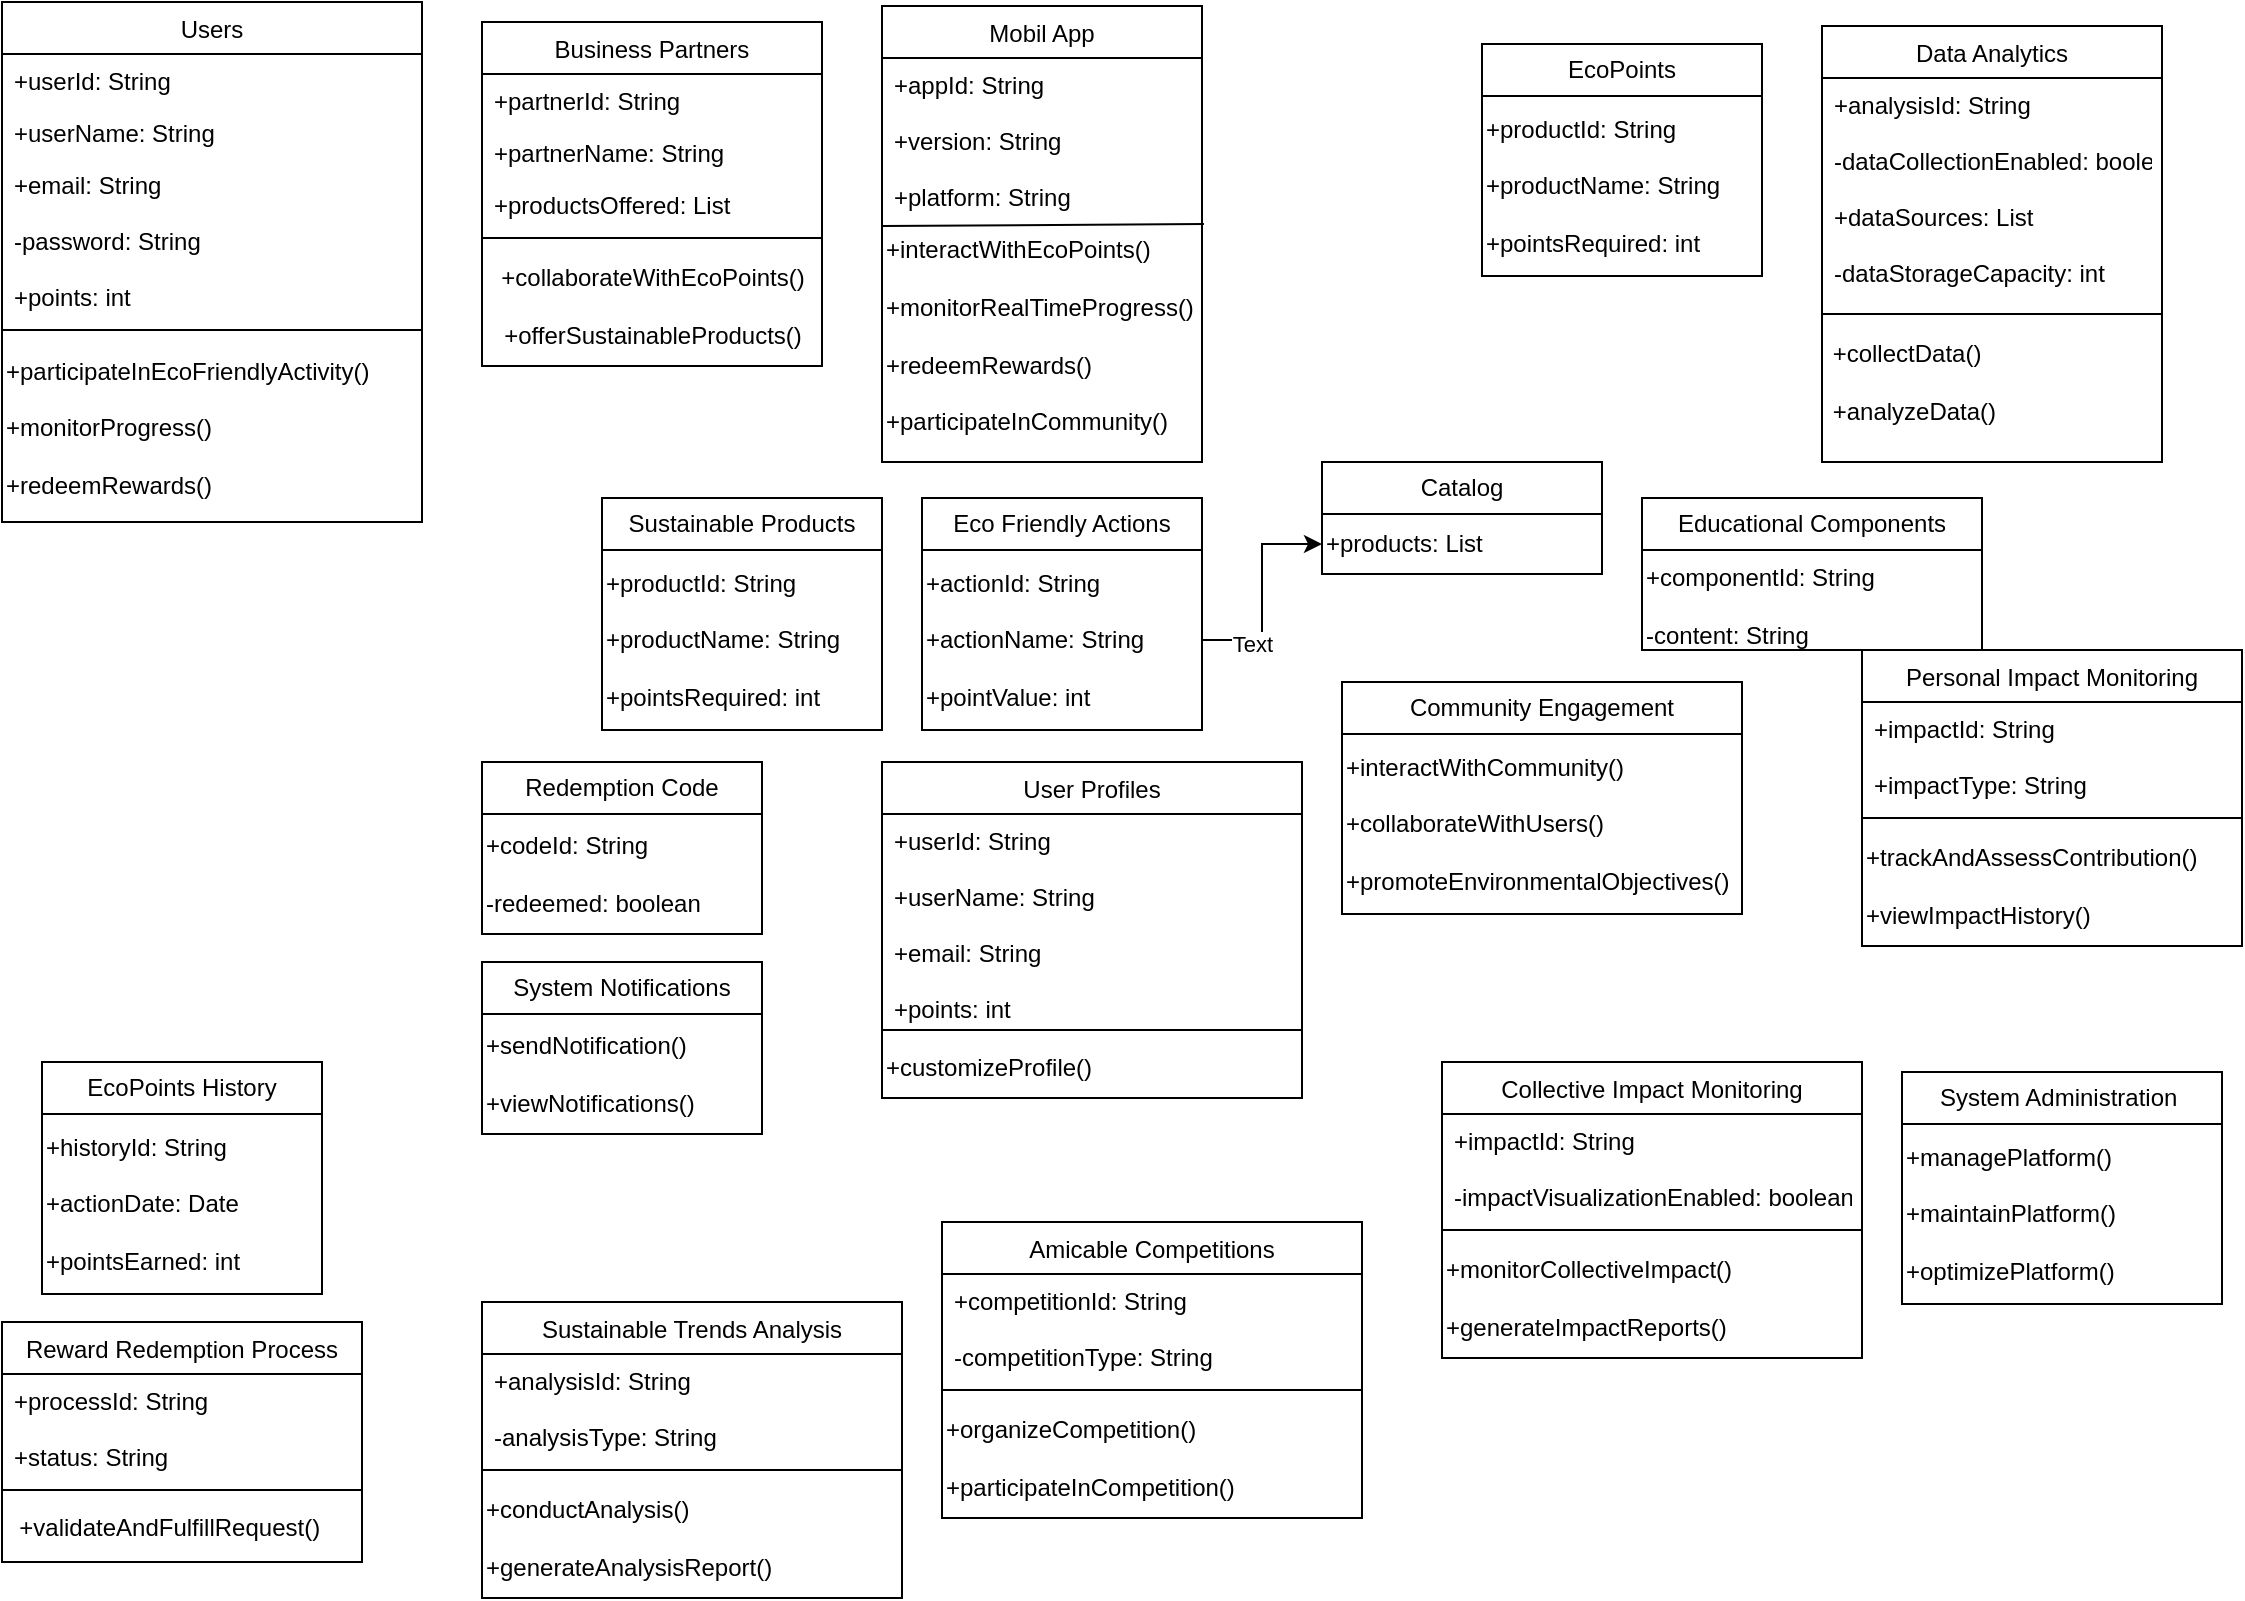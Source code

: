 <mxfile version="21.7.5" type="github">
  <diagram id="C5RBs43oDa-KdzZeNtuy" name="Page-1">
    <mxGraphModel dx="1434" dy="782" grid="1" gridSize="10" guides="1" tooltips="1" connect="1" arrows="1" fold="1" page="1" pageScale="1" pageWidth="1169" pageHeight="827" math="0" shadow="0">
      <root>
        <mxCell id="WIyWlLk6GJQsqaUBKTNV-0" />
        <mxCell id="WIyWlLk6GJQsqaUBKTNV-1" parent="WIyWlLk6GJQsqaUBKTNV-0" />
        <mxCell id="zkfFHV4jXpPFQw0GAbJ--0" value="Users" style="swimlane;fontStyle=0;align=center;verticalAlign=top;childLayout=stackLayout;horizontal=1;startSize=26;horizontalStack=0;resizeParent=1;resizeLast=0;collapsible=1;marginBottom=0;rounded=0;shadow=0;strokeWidth=1;" parent="WIyWlLk6GJQsqaUBKTNV-1" vertex="1">
          <mxGeometry x="20" y="10" width="210" height="260" as="geometry">
            <mxRectangle x="230" y="140" width="160" height="26" as="alternateBounds" />
          </mxGeometry>
        </mxCell>
        <mxCell id="zkfFHV4jXpPFQw0GAbJ--1" value="+userId: String" style="text;align=left;verticalAlign=top;spacingLeft=4;spacingRight=4;overflow=hidden;rotatable=0;points=[[0,0.5],[1,0.5]];portConstraint=eastwest;" parent="zkfFHV4jXpPFQw0GAbJ--0" vertex="1">
          <mxGeometry y="26" width="210" height="26" as="geometry" />
        </mxCell>
        <mxCell id="zkfFHV4jXpPFQw0GAbJ--2" value="+userName: String" style="text;align=left;verticalAlign=top;spacingLeft=4;spacingRight=4;overflow=hidden;rotatable=0;points=[[0,0.5],[1,0.5]];portConstraint=eastwest;rounded=0;shadow=0;html=0;" parent="zkfFHV4jXpPFQw0GAbJ--0" vertex="1">
          <mxGeometry y="52" width="210" height="26" as="geometry" />
        </mxCell>
        <mxCell id="zkfFHV4jXpPFQw0GAbJ--3" value="+email: String&#xa;&#xa;-password: String&#xa;&#xa;+points: int&#xa;" style="text;align=left;verticalAlign=top;spacingLeft=4;spacingRight=4;overflow=hidden;rotatable=0;points=[[0,0.5],[1,0.5]];portConstraint=eastwest;rounded=0;shadow=0;html=0;" parent="zkfFHV4jXpPFQw0GAbJ--0" vertex="1">
          <mxGeometry y="78" width="210" height="82" as="geometry" />
        </mxCell>
        <mxCell id="zkfFHV4jXpPFQw0GAbJ--4" value="" style="line;html=1;strokeWidth=1;align=left;verticalAlign=middle;spacingTop=-1;spacingLeft=3;spacingRight=3;rotatable=0;labelPosition=right;points=[];portConstraint=eastwest;" parent="zkfFHV4jXpPFQw0GAbJ--0" vertex="1">
          <mxGeometry y="160" width="210" height="8" as="geometry" />
        </mxCell>
        <mxCell id="7ELSYYswx-RQW9eYBBBU-18" value="&lt;div&gt;+participateInEcoFriendlyActivity()&lt;/div&gt;&lt;div&gt;&lt;br&gt;&lt;/div&gt;&lt;div&gt;&lt;span style=&quot;background-color: initial;&quot;&gt;+monitorProgress()&lt;/span&gt;&lt;br&gt;&lt;/div&gt;&lt;div&gt;&lt;span style=&quot;background-color: initial;&quot;&gt;&lt;br&gt;&lt;/span&gt;&lt;/div&gt;&lt;div&gt;+redeemRewards()&lt;/div&gt;" style="text;html=1;align=left;verticalAlign=middle;resizable=0;points=[];autosize=1;strokeColor=none;fillColor=none;" vertex="1" parent="zkfFHV4jXpPFQw0GAbJ--0">
          <mxGeometry y="168" width="210" height="90" as="geometry" />
        </mxCell>
        <mxCell id="zkfFHV4jXpPFQw0GAbJ--17" value="Business Partners" style="swimlane;fontStyle=0;align=center;verticalAlign=top;childLayout=stackLayout;horizontal=1;startSize=26;horizontalStack=0;resizeParent=1;resizeLast=0;collapsible=1;marginBottom=0;rounded=0;shadow=0;strokeWidth=1;" parent="WIyWlLk6GJQsqaUBKTNV-1" vertex="1">
          <mxGeometry x="260" y="20" width="170" height="172" as="geometry">
            <mxRectangle x="550" y="140" width="160" height="26" as="alternateBounds" />
          </mxGeometry>
        </mxCell>
        <mxCell id="zkfFHV4jXpPFQw0GAbJ--18" value="+partnerId: String" style="text;align=left;verticalAlign=top;spacingLeft=4;spacingRight=4;overflow=hidden;rotatable=0;points=[[0,0.5],[1,0.5]];portConstraint=eastwest;" parent="zkfFHV4jXpPFQw0GAbJ--17" vertex="1">
          <mxGeometry y="26" width="170" height="26" as="geometry" />
        </mxCell>
        <mxCell id="zkfFHV4jXpPFQw0GAbJ--19" value="+partnerName: String" style="text;align=left;verticalAlign=top;spacingLeft=4;spacingRight=4;overflow=hidden;rotatable=0;points=[[0,0.5],[1,0.5]];portConstraint=eastwest;rounded=0;shadow=0;html=0;" parent="zkfFHV4jXpPFQw0GAbJ--17" vertex="1">
          <mxGeometry y="52" width="170" height="26" as="geometry" />
        </mxCell>
        <mxCell id="zkfFHV4jXpPFQw0GAbJ--20" value="+productsOffered: List" style="text;align=left;verticalAlign=top;spacingLeft=4;spacingRight=4;overflow=hidden;rotatable=0;points=[[0,0.5],[1,0.5]];portConstraint=eastwest;rounded=0;shadow=0;html=0;" parent="zkfFHV4jXpPFQw0GAbJ--17" vertex="1">
          <mxGeometry y="78" width="170" height="26" as="geometry" />
        </mxCell>
        <mxCell id="zkfFHV4jXpPFQw0GAbJ--23" value="" style="line;html=1;strokeWidth=1;align=left;verticalAlign=middle;spacingTop=-1;spacingLeft=3;spacingRight=3;rotatable=0;labelPosition=right;points=[];portConstraint=eastwest;" parent="zkfFHV4jXpPFQw0GAbJ--17" vertex="1">
          <mxGeometry y="104" width="170" height="8" as="geometry" />
        </mxCell>
        <mxCell id="7ELSYYswx-RQW9eYBBBU-20" value="&lt;div&gt;+collaborateWithEcoPoints()&lt;/div&gt;&lt;div&gt;&lt;br&gt;&lt;/div&gt;&lt;div&gt;+offerSustainableProducts()&lt;/div&gt;" style="text;html=1;align=center;verticalAlign=middle;resizable=0;points=[];autosize=1;strokeColor=none;fillColor=none;" vertex="1" parent="zkfFHV4jXpPFQw0GAbJ--17">
          <mxGeometry y="112" width="170" height="60" as="geometry" />
        </mxCell>
        <mxCell id="7ELSYYswx-RQW9eYBBBU-0" value="Mobil App" style="swimlane;fontStyle=0;align=center;verticalAlign=top;childLayout=stackLayout;horizontal=1;startSize=26;horizontalStack=0;resizeParent=1;resizeLast=0;collapsible=1;marginBottom=0;rounded=0;shadow=0;strokeWidth=1;" vertex="1" parent="WIyWlLk6GJQsqaUBKTNV-1">
          <mxGeometry x="460" y="12" width="160" height="228" as="geometry">
            <mxRectangle x="130" y="380" width="160" height="26" as="alternateBounds" />
          </mxGeometry>
        </mxCell>
        <mxCell id="7ELSYYswx-RQW9eYBBBU-1" value="+appId: String&#xa;&#xa;+version: String&#xa;&#xa;+platform: String" style="text;align=left;verticalAlign=top;spacingLeft=4;spacingRight=4;overflow=hidden;rotatable=0;points=[[0,0.5],[1,0.5]];portConstraint=eastwest;" vertex="1" parent="7ELSYYswx-RQW9eYBBBU-0">
          <mxGeometry y="26" width="160" height="84" as="geometry" />
        </mxCell>
        <mxCell id="7ELSYYswx-RQW9eYBBBU-38" value="" style="endArrow=none;html=1;rounded=0;entryX=1.006;entryY=-0.009;entryDx=0;entryDy=0;entryPerimeter=0;" edge="1" parent="7ELSYYswx-RQW9eYBBBU-0" target="7ELSYYswx-RQW9eYBBBU-36">
          <mxGeometry width="50" height="50" relative="1" as="geometry">
            <mxPoint y="110" as="sourcePoint" />
            <mxPoint x="50" y="60" as="targetPoint" />
          </mxGeometry>
        </mxCell>
        <mxCell id="7ELSYYswx-RQW9eYBBBU-36" value="&lt;div&gt;+interactWithEcoPoints()&lt;/div&gt;&lt;div&gt;&lt;br&gt;&lt;/div&gt;&lt;div&gt;+monitorRealTimeProgress()&lt;/div&gt;&lt;div&gt;&lt;br&gt;&lt;/div&gt;&lt;div&gt;+redeemRewards()&lt;/div&gt;&lt;div&gt;&lt;br&gt;&lt;/div&gt;&lt;div&gt;+participateInCommunity()&lt;/div&gt;" style="text;html=1;align=left;verticalAlign=middle;resizable=0;points=[];autosize=1;strokeColor=none;fillColor=none;" vertex="1" parent="7ELSYYswx-RQW9eYBBBU-0">
          <mxGeometry y="110" width="160" height="110" as="geometry" />
        </mxCell>
        <mxCell id="7ELSYYswx-RQW9eYBBBU-3" value="" style="line;html=1;strokeWidth=1;align=left;verticalAlign=middle;spacingTop=-1;spacingLeft=3;spacingRight=3;rotatable=0;labelPosition=right;points=[];portConstraint=eastwest;" vertex="1" parent="7ELSYYswx-RQW9eYBBBU-0">
          <mxGeometry y="220" width="160" as="geometry" />
        </mxCell>
        <mxCell id="7ELSYYswx-RQW9eYBBBU-21" value="Sustainable Products" style="swimlane;fontStyle=0;childLayout=stackLayout;horizontal=1;startSize=26;fillColor=none;horizontalStack=0;resizeParent=1;resizeParentMax=0;resizeLast=0;collapsible=1;marginBottom=0;whiteSpace=wrap;html=1;" vertex="1" parent="WIyWlLk6GJQsqaUBKTNV-1">
          <mxGeometry x="320" y="258" width="140" height="116" as="geometry" />
        </mxCell>
        <mxCell id="7ELSYYswx-RQW9eYBBBU-30" value="&lt;div&gt;+productId: String&lt;/div&gt;&lt;div&gt;&lt;br&gt;&lt;/div&gt;&lt;div&gt;+productName: String&lt;/div&gt;&lt;div&gt;&lt;br&gt;&lt;/div&gt;&lt;div&gt;+pointsRequired: int&lt;/div&gt;" style="text;html=1;align=left;verticalAlign=middle;resizable=0;points=[];autosize=1;strokeColor=none;fillColor=none;" vertex="1" parent="7ELSYYswx-RQW9eYBBBU-21">
          <mxGeometry y="26" width="140" height="90" as="geometry" />
        </mxCell>
        <mxCell id="7ELSYYswx-RQW9eYBBBU-31" value="EcoPoints" style="swimlane;fontStyle=0;childLayout=stackLayout;horizontal=1;startSize=26;fillColor=none;horizontalStack=0;resizeParent=1;resizeParentMax=0;resizeLast=0;collapsible=1;marginBottom=0;whiteSpace=wrap;html=1;" vertex="1" parent="WIyWlLk6GJQsqaUBKTNV-1">
          <mxGeometry x="760" y="31" width="140" height="116" as="geometry" />
        </mxCell>
        <mxCell id="7ELSYYswx-RQW9eYBBBU-32" value="&lt;div&gt;+productId: String&lt;/div&gt;&lt;div&gt;&lt;br&gt;&lt;/div&gt;&lt;div&gt;+productName: String&lt;/div&gt;&lt;div&gt;&lt;br&gt;&lt;/div&gt;&lt;div&gt;+pointsRequired: int&lt;/div&gt;" style="text;html=1;align=left;verticalAlign=middle;resizable=0;points=[];autosize=1;strokeColor=none;fillColor=none;" vertex="1" parent="7ELSYYswx-RQW9eYBBBU-31">
          <mxGeometry y="26" width="140" height="90" as="geometry" />
        </mxCell>
        <mxCell id="7ELSYYswx-RQW9eYBBBU-33" value="Catalog" style="swimlane;fontStyle=0;childLayout=stackLayout;horizontal=1;startSize=26;fillColor=none;horizontalStack=0;resizeParent=1;resizeParentMax=0;resizeLast=0;collapsible=1;marginBottom=0;whiteSpace=wrap;html=1;" vertex="1" parent="WIyWlLk6GJQsqaUBKTNV-1">
          <mxGeometry x="680" y="240" width="140" height="56" as="geometry" />
        </mxCell>
        <mxCell id="7ELSYYswx-RQW9eYBBBU-34" value="+products: List" style="text;html=1;align=left;verticalAlign=middle;resizable=0;points=[];autosize=1;strokeColor=none;fillColor=none;" vertex="1" parent="7ELSYYswx-RQW9eYBBBU-33">
          <mxGeometry y="26" width="140" height="30" as="geometry" />
        </mxCell>
        <mxCell id="7ELSYYswx-RQW9eYBBBU-39" value="Eco Friendly Actions" style="swimlane;fontStyle=0;childLayout=stackLayout;horizontal=1;startSize=26;fillColor=none;horizontalStack=0;resizeParent=1;resizeParentMax=0;resizeLast=0;collapsible=1;marginBottom=0;whiteSpace=wrap;html=1;" vertex="1" parent="WIyWlLk6GJQsqaUBKTNV-1">
          <mxGeometry x="480" y="258" width="140" height="116" as="geometry" />
        </mxCell>
        <mxCell id="7ELSYYswx-RQW9eYBBBU-40" value="&lt;div&gt;+actionId: String&lt;/div&gt;&lt;div&gt;&lt;br&gt;&lt;/div&gt;&lt;div&gt;+actionName: String&lt;/div&gt;&lt;div&gt;&lt;br&gt;&lt;/div&gt;&lt;div&gt;+pointValue: int&lt;/div&gt;" style="text;html=1;align=left;verticalAlign=middle;resizable=0;points=[];autosize=1;strokeColor=none;fillColor=none;" vertex="1" parent="7ELSYYswx-RQW9eYBBBU-39">
          <mxGeometry y="26" width="140" height="90" as="geometry" />
        </mxCell>
        <mxCell id="7ELSYYswx-RQW9eYBBBU-41" value="" style="edgeStyle=orthogonalEdgeStyle;rounded=0;orthogonalLoop=1;jettySize=auto;html=1;" edge="1" parent="WIyWlLk6GJQsqaUBKTNV-1" source="7ELSYYswx-RQW9eYBBBU-40" target="7ELSYYswx-RQW9eYBBBU-34">
          <mxGeometry relative="1" as="geometry" />
        </mxCell>
        <mxCell id="7ELSYYswx-RQW9eYBBBU-42" value="Text" style="edgeLabel;html=1;align=center;verticalAlign=middle;resizable=0;points=[];" vertex="1" connectable="0" parent="7ELSYYswx-RQW9eYBBBU-41">
          <mxGeometry x="-0.533" y="-2" relative="1" as="geometry">
            <mxPoint as="offset" />
          </mxGeometry>
        </mxCell>
        <mxCell id="7ELSYYswx-RQW9eYBBBU-43" value="Redemption Code" style="swimlane;fontStyle=0;childLayout=stackLayout;horizontal=1;startSize=26;fillColor=none;horizontalStack=0;resizeParent=1;resizeParentMax=0;resizeLast=0;collapsible=1;marginBottom=0;whiteSpace=wrap;html=1;" vertex="1" parent="WIyWlLk6GJQsqaUBKTNV-1">
          <mxGeometry x="260" y="390" width="140" height="86" as="geometry" />
        </mxCell>
        <mxCell id="7ELSYYswx-RQW9eYBBBU-44" value="&lt;div&gt;+codeId: String&lt;/div&gt;&lt;div&gt;&lt;br&gt;&lt;/div&gt;&lt;div&gt;-redeemed: boolean&lt;/div&gt;" style="text;html=1;align=left;verticalAlign=middle;resizable=0;points=[];autosize=1;strokeColor=none;fillColor=none;" vertex="1" parent="7ELSYYswx-RQW9eYBBBU-43">
          <mxGeometry y="26" width="140" height="60" as="geometry" />
        </mxCell>
        <mxCell id="7ELSYYswx-RQW9eYBBBU-45" value="Reward Redemption Process" style="swimlane;fontStyle=0;align=center;verticalAlign=top;childLayout=stackLayout;horizontal=1;startSize=26;horizontalStack=0;resizeParent=1;resizeLast=0;collapsible=1;marginBottom=0;rounded=0;shadow=0;strokeWidth=1;" vertex="1" parent="WIyWlLk6GJQsqaUBKTNV-1">
          <mxGeometry x="20" y="670" width="180" height="120" as="geometry">
            <mxRectangle x="550" y="140" width="160" height="26" as="alternateBounds" />
          </mxGeometry>
        </mxCell>
        <mxCell id="7ELSYYswx-RQW9eYBBBU-46" value="+processId: String&#xa;&#xa;+status: String" style="text;align=left;verticalAlign=top;spacingLeft=4;spacingRight=4;overflow=hidden;rotatable=0;points=[[0,0.5],[1,0.5]];portConstraint=eastwest;" vertex="1" parent="7ELSYYswx-RQW9eYBBBU-45">
          <mxGeometry y="26" width="180" height="54" as="geometry" />
        </mxCell>
        <mxCell id="7ELSYYswx-RQW9eYBBBU-49" value="" style="line;html=1;strokeWidth=1;align=left;verticalAlign=middle;spacingTop=-1;spacingLeft=3;spacingRight=3;rotatable=0;labelPosition=right;points=[];portConstraint=eastwest;" vertex="1" parent="7ELSYYswx-RQW9eYBBBU-45">
          <mxGeometry y="80" width="180" height="8" as="geometry" />
        </mxCell>
        <mxCell id="7ELSYYswx-RQW9eYBBBU-51" value="&amp;nbsp; +validateAndFulfillRequest()" style="text;html=1;align=left;verticalAlign=middle;resizable=0;points=[];autosize=1;strokeColor=none;fillColor=none;" vertex="1" parent="7ELSYYswx-RQW9eYBBBU-45">
          <mxGeometry y="88" width="180" height="30" as="geometry" />
        </mxCell>
        <mxCell id="7ELSYYswx-RQW9eYBBBU-52" value="EcoPoints History" style="swimlane;fontStyle=0;childLayout=stackLayout;horizontal=1;startSize=26;fillColor=none;horizontalStack=0;resizeParent=1;resizeParentMax=0;resizeLast=0;collapsible=1;marginBottom=0;whiteSpace=wrap;html=1;" vertex="1" parent="WIyWlLk6GJQsqaUBKTNV-1">
          <mxGeometry x="40" y="540" width="140" height="116" as="geometry" />
        </mxCell>
        <mxCell id="7ELSYYswx-RQW9eYBBBU-53" value="&lt;div&gt;+historyId: String&lt;/div&gt;&lt;div&gt;&lt;br&gt;&lt;/div&gt;&lt;div&gt;+actionDate: Date&lt;/div&gt;&lt;div&gt;&lt;br&gt;&lt;/div&gt;&lt;div&gt;+pointsEarned: int&lt;/div&gt;" style="text;html=1;align=left;verticalAlign=middle;resizable=0;points=[];autosize=1;strokeColor=none;fillColor=none;" vertex="1" parent="7ELSYYswx-RQW9eYBBBU-52">
          <mxGeometry y="26" width="140" height="90" as="geometry" />
        </mxCell>
        <mxCell id="7ELSYYswx-RQW9eYBBBU-80" value="Data Analytics" style="swimlane;fontStyle=0;align=center;verticalAlign=top;childLayout=stackLayout;horizontal=1;startSize=26;horizontalStack=0;resizeParent=1;resizeLast=0;collapsible=1;marginBottom=0;rounded=0;shadow=0;strokeWidth=1;" vertex="1" parent="WIyWlLk6GJQsqaUBKTNV-1">
          <mxGeometry x="930" y="22" width="170" height="218" as="geometry">
            <mxRectangle x="550" y="140" width="160" height="26" as="alternateBounds" />
          </mxGeometry>
        </mxCell>
        <mxCell id="7ELSYYswx-RQW9eYBBBU-81" value="+analysisId: String&#xa;&#xa;-dataCollectionEnabled: boolean&#xa;&#xa;+dataSources: List&#xa;&#xa;-dataStorageCapacity: int" style="text;align=left;verticalAlign=top;spacingLeft=4;spacingRight=4;overflow=hidden;rotatable=0;points=[[0,0.5],[1,0.5]];portConstraint=eastwest;" vertex="1" parent="7ELSYYswx-RQW9eYBBBU-80">
          <mxGeometry y="26" width="170" height="114" as="geometry" />
        </mxCell>
        <mxCell id="7ELSYYswx-RQW9eYBBBU-84" value="" style="line;html=1;strokeWidth=1;align=left;verticalAlign=middle;spacingTop=-1;spacingLeft=3;spacingRight=3;rotatable=0;labelPosition=right;points=[];portConstraint=eastwest;" vertex="1" parent="7ELSYYswx-RQW9eYBBBU-80">
          <mxGeometry y="140" width="170" height="8" as="geometry" />
        </mxCell>
        <mxCell id="7ELSYYswx-RQW9eYBBBU-85" value="&lt;div style=&quot;&quot;&gt;&lt;span style=&quot;background-color: initial;&quot;&gt;&amp;nbsp;+collectData()&lt;/span&gt;&lt;/div&gt;&lt;div style=&quot;&quot;&gt;&lt;span style=&quot;background-color: initial;&quot;&gt;&lt;br&gt;&lt;/span&gt;&lt;/div&gt;&lt;div style=&quot;&quot;&gt;&lt;span style=&quot;background-color: initial;&quot;&gt;&amp;nbsp;+analyzeData()&lt;br&gt;&lt;/span&gt;&lt;/div&gt;" style="text;html=1;align=left;verticalAlign=middle;resizable=0;points=[];autosize=1;strokeColor=none;fillColor=none;" vertex="1" parent="7ELSYYswx-RQW9eYBBBU-80">
          <mxGeometry y="148" width="170" height="60" as="geometry" />
        </mxCell>
        <mxCell id="7ELSYYswx-RQW9eYBBBU-87" value="Educational Components" style="swimlane;fontStyle=0;childLayout=stackLayout;horizontal=1;startSize=26;fillColor=none;horizontalStack=0;resizeParent=1;resizeParentMax=0;resizeLast=0;collapsible=1;marginBottom=0;whiteSpace=wrap;html=1;" vertex="1" parent="WIyWlLk6GJQsqaUBKTNV-1">
          <mxGeometry x="840" y="258" width="170" height="76" as="geometry" />
        </mxCell>
        <mxCell id="7ELSYYswx-RQW9eYBBBU-91" value="+componentId: String&lt;br&gt;&lt;br&gt;-content: String" style="text;whiteSpace=wrap;html=1;align=left;" vertex="1" parent="7ELSYYswx-RQW9eYBBBU-87">
          <mxGeometry y="26" width="170" height="50" as="geometry" />
        </mxCell>
        <mxCell id="7ELSYYswx-RQW9eYBBBU-92" value="Personal Impact Monitoring" style="swimlane;fontStyle=0;align=center;verticalAlign=top;childLayout=stackLayout;horizontal=1;startSize=26;horizontalStack=0;resizeParent=1;resizeLast=0;collapsible=1;marginBottom=0;rounded=0;shadow=0;strokeWidth=1;" vertex="1" parent="WIyWlLk6GJQsqaUBKTNV-1">
          <mxGeometry x="950" y="334" width="190" height="148" as="geometry">
            <mxRectangle x="550" y="140" width="160" height="26" as="alternateBounds" />
          </mxGeometry>
        </mxCell>
        <mxCell id="7ELSYYswx-RQW9eYBBBU-93" value="+impactId: String&#xa;&#xa;+impactType: String&#xa;" style="text;align=left;verticalAlign=top;spacingLeft=4;spacingRight=4;overflow=hidden;rotatable=0;points=[[0,0.5],[1,0.5]];portConstraint=eastwest;" vertex="1" parent="7ELSYYswx-RQW9eYBBBU-92">
          <mxGeometry y="26" width="190" height="54" as="geometry" />
        </mxCell>
        <mxCell id="7ELSYYswx-RQW9eYBBBU-94" value="" style="line;html=1;strokeWidth=1;align=left;verticalAlign=middle;spacingTop=-1;spacingLeft=3;spacingRight=3;rotatable=0;labelPosition=right;points=[];portConstraint=eastwest;" vertex="1" parent="7ELSYYswx-RQW9eYBBBU-92">
          <mxGeometry y="80" width="190" height="8" as="geometry" />
        </mxCell>
        <mxCell id="7ELSYYswx-RQW9eYBBBU-95" value="+trackAndAssessContribution()&lt;br&gt;&lt;br&gt;+viewImpactHistory()" style="text;html=1;align=left;verticalAlign=middle;resizable=0;points=[];autosize=1;strokeColor=none;fillColor=none;" vertex="1" parent="7ELSYYswx-RQW9eYBBBU-92">
          <mxGeometry y="88" width="190" height="60" as="geometry" />
        </mxCell>
        <mxCell id="7ELSYYswx-RQW9eYBBBU-96" value="Collective Impact Monitoring" style="swimlane;fontStyle=0;align=center;verticalAlign=top;childLayout=stackLayout;horizontal=1;startSize=26;horizontalStack=0;resizeParent=1;resizeLast=0;collapsible=1;marginBottom=0;rounded=0;shadow=0;strokeWidth=1;" vertex="1" parent="WIyWlLk6GJQsqaUBKTNV-1">
          <mxGeometry x="740" y="540" width="210" height="148" as="geometry">
            <mxRectangle x="550" y="140" width="160" height="26" as="alternateBounds" />
          </mxGeometry>
        </mxCell>
        <mxCell id="7ELSYYswx-RQW9eYBBBU-97" value="+impactId: String&#xa;&#xa;-impactVisualizationEnabled: boolean&#xa;" style="text;align=left;verticalAlign=top;spacingLeft=4;spacingRight=4;overflow=hidden;rotatable=0;points=[[0,0.5],[1,0.5]];portConstraint=eastwest;" vertex="1" parent="7ELSYYswx-RQW9eYBBBU-96">
          <mxGeometry y="26" width="210" height="54" as="geometry" />
        </mxCell>
        <mxCell id="7ELSYYswx-RQW9eYBBBU-98" value="" style="line;html=1;strokeWidth=1;align=left;verticalAlign=middle;spacingTop=-1;spacingLeft=3;spacingRight=3;rotatable=0;labelPosition=right;points=[];portConstraint=eastwest;" vertex="1" parent="7ELSYYswx-RQW9eYBBBU-96">
          <mxGeometry y="80" width="210" height="8" as="geometry" />
        </mxCell>
        <mxCell id="7ELSYYswx-RQW9eYBBBU-99" value="+monitorCollectiveImpact()&lt;br&gt;&lt;br&gt;+generateImpactReports()" style="text;html=1;align=left;verticalAlign=middle;resizable=0;points=[];autosize=1;strokeColor=none;fillColor=none;" vertex="1" parent="7ELSYYswx-RQW9eYBBBU-96">
          <mxGeometry y="88" width="210" height="60" as="geometry" />
        </mxCell>
        <mxCell id="7ELSYYswx-RQW9eYBBBU-100" value="Amicable Competitions" style="swimlane;fontStyle=0;align=center;verticalAlign=top;childLayout=stackLayout;horizontal=1;startSize=26;horizontalStack=0;resizeParent=1;resizeLast=0;collapsible=1;marginBottom=0;rounded=0;shadow=0;strokeWidth=1;" vertex="1" parent="WIyWlLk6GJQsqaUBKTNV-1">
          <mxGeometry x="490" y="620" width="210" height="148" as="geometry">
            <mxRectangle x="550" y="140" width="160" height="26" as="alternateBounds" />
          </mxGeometry>
        </mxCell>
        <mxCell id="7ELSYYswx-RQW9eYBBBU-101" value="+competitionId: String&#xa;&#xa;-competitionType: String&#xa;" style="text;align=left;verticalAlign=top;spacingLeft=4;spacingRight=4;overflow=hidden;rotatable=0;points=[[0,0.5],[1,0.5]];portConstraint=eastwest;" vertex="1" parent="7ELSYYswx-RQW9eYBBBU-100">
          <mxGeometry y="26" width="210" height="54" as="geometry" />
        </mxCell>
        <mxCell id="7ELSYYswx-RQW9eYBBBU-102" value="" style="line;html=1;strokeWidth=1;align=left;verticalAlign=middle;spacingTop=-1;spacingLeft=3;spacingRight=3;rotatable=0;labelPosition=right;points=[];portConstraint=eastwest;" vertex="1" parent="7ELSYYswx-RQW9eYBBBU-100">
          <mxGeometry y="80" width="210" height="8" as="geometry" />
        </mxCell>
        <mxCell id="7ELSYYswx-RQW9eYBBBU-103" value="+organizeCompetition()&lt;br&gt;&lt;br&gt;+participateInCompetition()&lt;br&gt;" style="text;html=1;align=left;verticalAlign=middle;resizable=0;points=[];autosize=1;strokeColor=none;fillColor=none;" vertex="1" parent="7ELSYYswx-RQW9eYBBBU-100">
          <mxGeometry y="88" width="210" height="60" as="geometry" />
        </mxCell>
        <mxCell id="7ELSYYswx-RQW9eYBBBU-104" value="System Notifications" style="swimlane;fontStyle=0;childLayout=stackLayout;horizontal=1;startSize=26;fillColor=none;horizontalStack=0;resizeParent=1;resizeParentMax=0;resizeLast=0;collapsible=1;marginBottom=0;whiteSpace=wrap;html=1;" vertex="1" parent="WIyWlLk6GJQsqaUBKTNV-1">
          <mxGeometry x="260" y="490" width="140" height="86" as="geometry" />
        </mxCell>
        <mxCell id="7ELSYYswx-RQW9eYBBBU-105" value="+sendNotification()&lt;br&gt;&lt;br&gt;+viewNotifications()" style="text;html=1;align=left;verticalAlign=middle;resizable=0;points=[];autosize=1;strokeColor=none;fillColor=none;" vertex="1" parent="7ELSYYswx-RQW9eYBBBU-104">
          <mxGeometry y="26" width="140" height="60" as="geometry" />
        </mxCell>
        <mxCell id="7ELSYYswx-RQW9eYBBBU-106" value="Sustainable Trends Analysis" style="swimlane;fontStyle=0;align=center;verticalAlign=top;childLayout=stackLayout;horizontal=1;startSize=26;horizontalStack=0;resizeParent=1;resizeLast=0;collapsible=1;marginBottom=0;rounded=0;shadow=0;strokeWidth=1;" vertex="1" parent="WIyWlLk6GJQsqaUBKTNV-1">
          <mxGeometry x="260" y="660" width="210" height="148" as="geometry">
            <mxRectangle x="550" y="140" width="160" height="26" as="alternateBounds" />
          </mxGeometry>
        </mxCell>
        <mxCell id="7ELSYYswx-RQW9eYBBBU-107" value="+analysisId: String&#xa;&#xa;-analysisType: String" style="text;align=left;verticalAlign=top;spacingLeft=4;spacingRight=4;overflow=hidden;rotatable=0;points=[[0,0.5],[1,0.5]];portConstraint=eastwest;" vertex="1" parent="7ELSYYswx-RQW9eYBBBU-106">
          <mxGeometry y="26" width="210" height="54" as="geometry" />
        </mxCell>
        <mxCell id="7ELSYYswx-RQW9eYBBBU-108" value="" style="line;html=1;strokeWidth=1;align=left;verticalAlign=middle;spacingTop=-1;spacingLeft=3;spacingRight=3;rotatable=0;labelPosition=right;points=[];portConstraint=eastwest;" vertex="1" parent="7ELSYYswx-RQW9eYBBBU-106">
          <mxGeometry y="80" width="210" height="8" as="geometry" />
        </mxCell>
        <mxCell id="7ELSYYswx-RQW9eYBBBU-109" value="&lt;div&gt;+conductAnalysis()&lt;/div&gt;&lt;div&gt;&lt;br&gt;&lt;/div&gt;&lt;div&gt;+generateAnalysisReport()&lt;/div&gt;" style="text;html=1;align=left;verticalAlign=middle;resizable=0;points=[];autosize=1;strokeColor=none;fillColor=none;" vertex="1" parent="7ELSYYswx-RQW9eYBBBU-106">
          <mxGeometry y="88" width="210" height="60" as="geometry" />
        </mxCell>
        <mxCell id="7ELSYYswx-RQW9eYBBBU-110" value="System Administration&amp;nbsp;" style="swimlane;fontStyle=0;childLayout=stackLayout;horizontal=1;startSize=26;fillColor=none;horizontalStack=0;resizeParent=1;resizeParentMax=0;resizeLast=0;collapsible=1;marginBottom=0;whiteSpace=wrap;html=1;" vertex="1" parent="WIyWlLk6GJQsqaUBKTNV-1">
          <mxGeometry x="970" y="545" width="160" height="116" as="geometry" />
        </mxCell>
        <mxCell id="7ELSYYswx-RQW9eYBBBU-111" value="+managePlatform()&lt;br&gt;&lt;br&gt;+maintainPlatform()&lt;br&gt;&lt;br&gt;+optimizePlatform()" style="text;html=1;align=left;verticalAlign=middle;resizable=0;points=[];autosize=1;strokeColor=none;fillColor=none;" vertex="1" parent="7ELSYYswx-RQW9eYBBBU-110">
          <mxGeometry y="26" width="160" height="90" as="geometry" />
        </mxCell>
        <mxCell id="7ELSYYswx-RQW9eYBBBU-112" value="User Profiles" style="swimlane;fontStyle=0;align=center;verticalAlign=top;childLayout=stackLayout;horizontal=1;startSize=26;horizontalStack=0;resizeParent=1;resizeLast=0;collapsible=1;marginBottom=0;rounded=0;shadow=0;strokeWidth=1;" vertex="1" parent="WIyWlLk6GJQsqaUBKTNV-1">
          <mxGeometry x="460" y="390" width="210" height="168" as="geometry">
            <mxRectangle x="550" y="140" width="160" height="26" as="alternateBounds" />
          </mxGeometry>
        </mxCell>
        <mxCell id="7ELSYYswx-RQW9eYBBBU-113" value="+userId: String&#xa;&#xa;+userName: String&#xa;&#xa;+email: String&#xa;&#xa;+points: int" style="text;align=left;verticalAlign=top;spacingLeft=4;spacingRight=4;overflow=hidden;rotatable=0;points=[[0,0.5],[1,0.5]];portConstraint=eastwest;" vertex="1" parent="7ELSYYswx-RQW9eYBBBU-112">
          <mxGeometry y="26" width="210" height="104" as="geometry" />
        </mxCell>
        <mxCell id="7ELSYYswx-RQW9eYBBBU-114" value="" style="line;html=1;strokeWidth=1;align=left;verticalAlign=middle;spacingTop=-1;spacingLeft=3;spacingRight=3;rotatable=0;labelPosition=right;points=[];portConstraint=eastwest;" vertex="1" parent="7ELSYYswx-RQW9eYBBBU-112">
          <mxGeometry y="130" width="210" height="8" as="geometry" />
        </mxCell>
        <mxCell id="7ELSYYswx-RQW9eYBBBU-115" value="&lt;div&gt;&lt;span style=&quot;background-color: initial;&quot;&gt;+customizeProfile()&lt;/span&gt;&lt;br&gt;&lt;/div&gt;" style="text;html=1;align=left;verticalAlign=middle;resizable=0;points=[];autosize=1;strokeColor=none;fillColor=none;" vertex="1" parent="7ELSYYswx-RQW9eYBBBU-112">
          <mxGeometry y="138" width="210" height="30" as="geometry" />
        </mxCell>
        <mxCell id="7ELSYYswx-RQW9eYBBBU-116" value="Community Engagement" style="swimlane;fontStyle=0;childLayout=stackLayout;horizontal=1;startSize=26;fillColor=none;horizontalStack=0;resizeParent=1;resizeParentMax=0;resizeLast=0;collapsible=1;marginBottom=0;whiteSpace=wrap;html=1;" vertex="1" parent="WIyWlLk6GJQsqaUBKTNV-1">
          <mxGeometry x="690" y="350" width="200" height="116" as="geometry" />
        </mxCell>
        <mxCell id="7ELSYYswx-RQW9eYBBBU-117" value="&lt;div&gt;+interactWithCommunity()&lt;/div&gt;&lt;div&gt;&lt;br&gt;&lt;/div&gt;&lt;div&gt;+collaborateWithUsers()&lt;/div&gt;&lt;div&gt;&lt;br&gt;&lt;/div&gt;&lt;div&gt;+promoteEnvironmentalObjectives()&lt;/div&gt;" style="text;html=1;align=left;verticalAlign=middle;resizable=0;points=[];autosize=1;strokeColor=none;fillColor=none;" vertex="1" parent="7ELSYYswx-RQW9eYBBBU-116">
          <mxGeometry y="26" width="200" height="90" as="geometry" />
        </mxCell>
      </root>
    </mxGraphModel>
  </diagram>
</mxfile>
